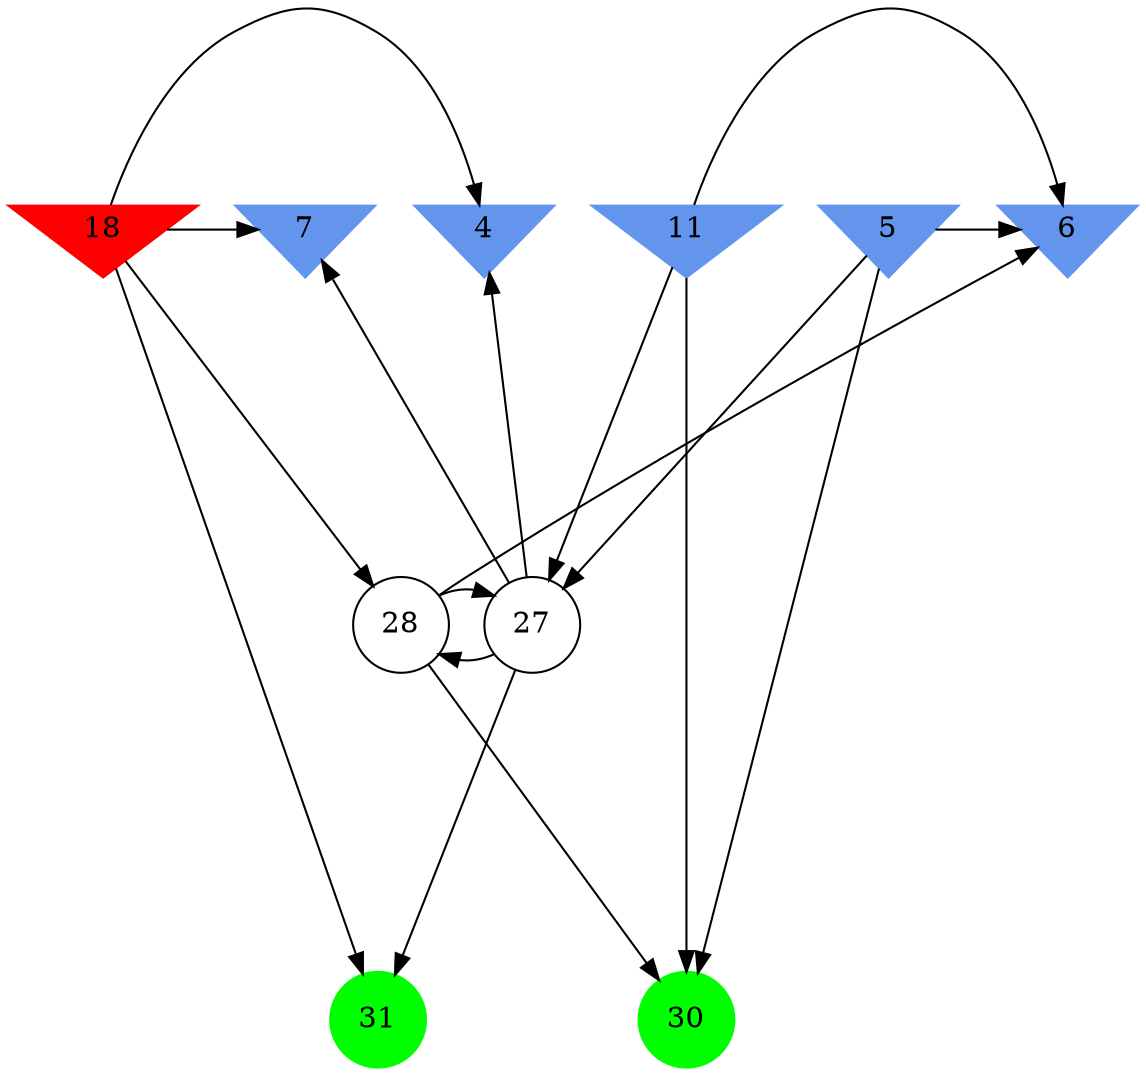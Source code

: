 digraph brain {
	ranksep=2.0;
	4 [shape=invtriangle,style=filled,color=cornflowerblue];
	5 [shape=invtriangle,style=filled,color=cornflowerblue];
	6 [shape=invtriangle,style=filled,color=cornflowerblue];
	7 [shape=invtriangle,style=filled,color=cornflowerblue];
	11 [shape=invtriangle,style=filled,color=cornflowerblue];
	18 [shape=invtriangle,style=filled,color=red];
	27 [shape=circle,color=black];
	28 [shape=circle,color=black];
	30 [shape=circle,style=filled,color=green];
	31 [shape=circle,style=filled,color=green];
	18	->	28;
	18	->	31;
	18	->	4;
	18	->	7;
	27	->	28;
	27	->	31;
	27	->	4;
	27	->	7;
	28	->	30;
	28	->	27;
	28	->	6;
	5	->	30;
	5	->	27;
	5	->	6;
	11	->	30;
	11	->	27;
	11	->	6;
	{ rank=same; 4; 5; 6; 7; 11; 18; }
	{ rank=same; 27; 28; }
	{ rank=same; 30; 31; }
}
